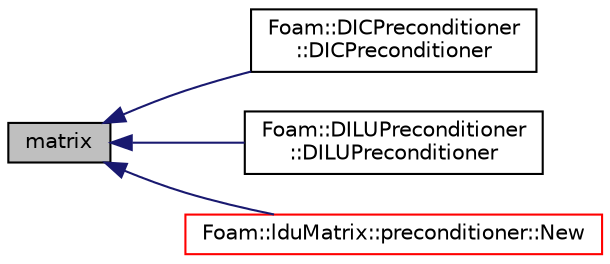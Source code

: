 digraph "matrix"
{
  bgcolor="transparent";
  edge [fontname="Helvetica",fontsize="10",labelfontname="Helvetica",labelfontsize="10"];
  node [fontname="Helvetica",fontsize="10",shape=record];
  rankdir="LR";
  Node1 [label="matrix",height=0.2,width=0.4,color="black", fillcolor="grey75", style="filled", fontcolor="black"];
  Node1 -> Node2 [dir="back",color="midnightblue",fontsize="10",style="solid",fontname="Helvetica"];
  Node2 [label="Foam::DICPreconditioner\l::DICPreconditioner",height=0.2,width=0.4,color="black",URL="$a00529.html#a3876d954b99d10e203b2319dd786f03f",tooltip="Construct from matrix components and preconditioner solver controls. "];
  Node1 -> Node3 [dir="back",color="midnightblue",fontsize="10",style="solid",fontname="Helvetica"];
  Node3 [label="Foam::DILUPreconditioner\l::DILUPreconditioner",height=0.2,width=0.4,color="black",URL="$a00538.html#a22a4ea9247f0120348279fab259fe6d5",tooltip="Construct from matrix components and preconditioner solver controls. "];
  Node1 -> Node4 [dir="back",color="midnightblue",fontsize="10",style="solid",fontname="Helvetica"];
  Node4 [label="Foam::lduMatrix::preconditioner::New",height=0.2,width=0.4,color="red",URL="$a01996.html#a10c523f8a576f467c2ebf477d43107b7",tooltip="Return a new preconditioner. "];
}
